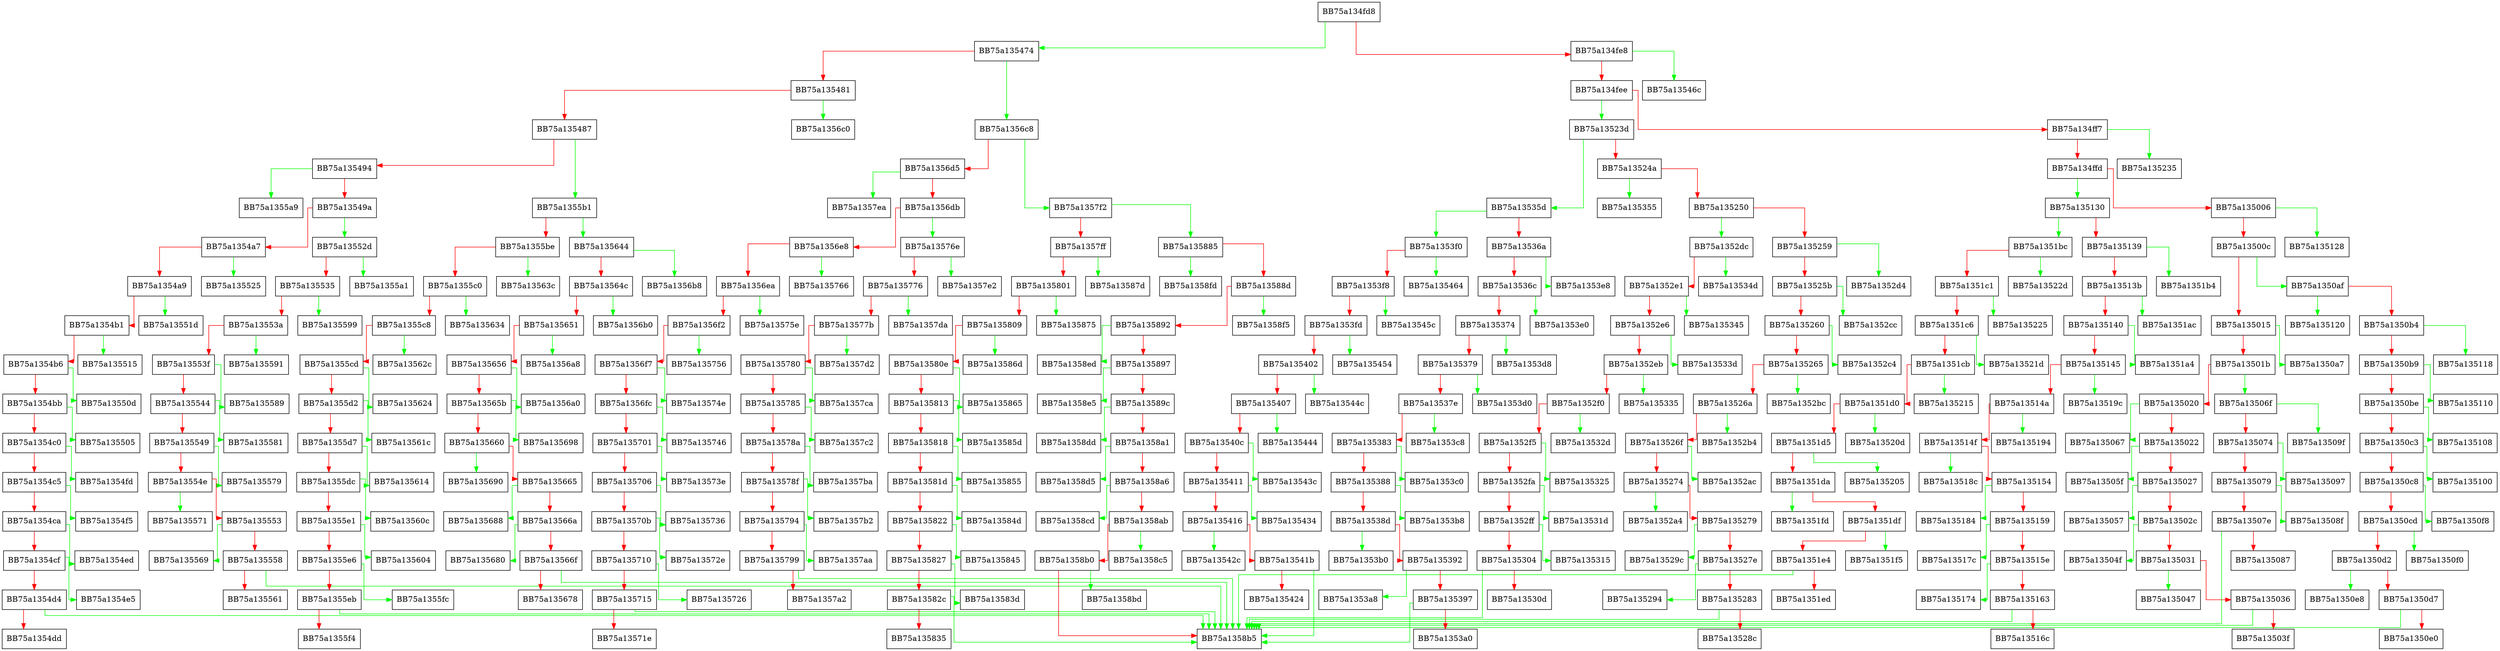 digraph getsigtype {
  node [shape="box"];
  graph [splines=ortho];
  BB75a134fd8 -> BB75a135474 [color="green"];
  BB75a134fd8 -> BB75a134fe8 [color="red"];
  BB75a134fe8 -> BB75a13546c [color="green"];
  BB75a134fe8 -> BB75a134fee [color="red"];
  BB75a134fee -> BB75a13523d [color="green"];
  BB75a134fee -> BB75a134ff7 [color="red"];
  BB75a134ff7 -> BB75a135235 [color="green"];
  BB75a134ff7 -> BB75a134ffd [color="red"];
  BB75a134ffd -> BB75a135130 [color="green"];
  BB75a134ffd -> BB75a135006 [color="red"];
  BB75a135006 -> BB75a135128 [color="green"];
  BB75a135006 -> BB75a13500c [color="red"];
  BB75a13500c -> BB75a1350af [color="green"];
  BB75a13500c -> BB75a135015 [color="red"];
  BB75a135015 -> BB75a1350a7 [color="green"];
  BB75a135015 -> BB75a13501b [color="red"];
  BB75a13501b -> BB75a13506f [color="green"];
  BB75a13501b -> BB75a135020 [color="red"];
  BB75a135020 -> BB75a135067 [color="green"];
  BB75a135020 -> BB75a135022 [color="red"];
  BB75a135022 -> BB75a13505f [color="green"];
  BB75a135022 -> BB75a135027 [color="red"];
  BB75a135027 -> BB75a135057 [color="green"];
  BB75a135027 -> BB75a13502c [color="red"];
  BB75a13502c -> BB75a13504f [color="green"];
  BB75a13502c -> BB75a135031 [color="red"];
  BB75a135031 -> BB75a135047 [color="green"];
  BB75a135031 -> BB75a135036 [color="red"];
  BB75a135036 -> BB75a1358b5 [color="green"];
  BB75a135036 -> BB75a13503f [color="red"];
  BB75a13506f -> BB75a13509f [color="green"];
  BB75a13506f -> BB75a135074 [color="red"];
  BB75a135074 -> BB75a135097 [color="green"];
  BB75a135074 -> BB75a135079 [color="red"];
  BB75a135079 -> BB75a13508f [color="green"];
  BB75a135079 -> BB75a13507e [color="red"];
  BB75a13507e -> BB75a1358b5 [color="green"];
  BB75a13507e -> BB75a135087 [color="red"];
  BB75a1350af -> BB75a135120 [color="green"];
  BB75a1350af -> BB75a1350b4 [color="red"];
  BB75a1350b4 -> BB75a135118 [color="green"];
  BB75a1350b4 -> BB75a1350b9 [color="red"];
  BB75a1350b9 -> BB75a135110 [color="green"];
  BB75a1350b9 -> BB75a1350be [color="red"];
  BB75a1350be -> BB75a135108 [color="green"];
  BB75a1350be -> BB75a1350c3 [color="red"];
  BB75a1350c3 -> BB75a135100 [color="green"];
  BB75a1350c3 -> BB75a1350c8 [color="red"];
  BB75a1350c8 -> BB75a1350f8 [color="green"];
  BB75a1350c8 -> BB75a1350cd [color="red"];
  BB75a1350cd -> BB75a1350f0 [color="green"];
  BB75a1350cd -> BB75a1350d2 [color="red"];
  BB75a1350d2 -> BB75a1350e8 [color="green"];
  BB75a1350d2 -> BB75a1350d7 [color="red"];
  BB75a1350d7 -> BB75a1358b5 [color="green"];
  BB75a1350d7 -> BB75a1350e0 [color="red"];
  BB75a135130 -> BB75a1351bc [color="green"];
  BB75a135130 -> BB75a135139 [color="red"];
  BB75a135139 -> BB75a1351b4 [color="green"];
  BB75a135139 -> BB75a13513b [color="red"];
  BB75a13513b -> BB75a1351ac [color="green"];
  BB75a13513b -> BB75a135140 [color="red"];
  BB75a135140 -> BB75a1351a4 [color="green"];
  BB75a135140 -> BB75a135145 [color="red"];
  BB75a135145 -> BB75a13519c [color="green"];
  BB75a135145 -> BB75a13514a [color="red"];
  BB75a13514a -> BB75a135194 [color="green"];
  BB75a13514a -> BB75a13514f [color="red"];
  BB75a13514f -> BB75a13518c [color="green"];
  BB75a13514f -> BB75a135154 [color="red"];
  BB75a135154 -> BB75a135184 [color="green"];
  BB75a135154 -> BB75a135159 [color="red"];
  BB75a135159 -> BB75a13517c [color="green"];
  BB75a135159 -> BB75a13515e [color="red"];
  BB75a13515e -> BB75a135174 [color="green"];
  BB75a13515e -> BB75a135163 [color="red"];
  BB75a135163 -> BB75a1358b5 [color="green"];
  BB75a135163 -> BB75a13516c [color="red"];
  BB75a1351bc -> BB75a13522d [color="green"];
  BB75a1351bc -> BB75a1351c1 [color="red"];
  BB75a1351c1 -> BB75a135225 [color="green"];
  BB75a1351c1 -> BB75a1351c6 [color="red"];
  BB75a1351c6 -> BB75a13521d [color="green"];
  BB75a1351c6 -> BB75a1351cb [color="red"];
  BB75a1351cb -> BB75a135215 [color="green"];
  BB75a1351cb -> BB75a1351d0 [color="red"];
  BB75a1351d0 -> BB75a13520d [color="green"];
  BB75a1351d0 -> BB75a1351d5 [color="red"];
  BB75a1351d5 -> BB75a135205 [color="green"];
  BB75a1351d5 -> BB75a1351da [color="red"];
  BB75a1351da -> BB75a1351fd [color="green"];
  BB75a1351da -> BB75a1351df [color="red"];
  BB75a1351df -> BB75a1351f5 [color="green"];
  BB75a1351df -> BB75a1351e4 [color="red"];
  BB75a1351e4 -> BB75a1358b5 [color="green"];
  BB75a1351e4 -> BB75a1351ed [color="red"];
  BB75a13523d -> BB75a13535d [color="green"];
  BB75a13523d -> BB75a13524a [color="red"];
  BB75a13524a -> BB75a135355 [color="green"];
  BB75a13524a -> BB75a135250 [color="red"];
  BB75a135250 -> BB75a1352dc [color="green"];
  BB75a135250 -> BB75a135259 [color="red"];
  BB75a135259 -> BB75a1352d4 [color="green"];
  BB75a135259 -> BB75a13525b [color="red"];
  BB75a13525b -> BB75a1352cc [color="green"];
  BB75a13525b -> BB75a135260 [color="red"];
  BB75a135260 -> BB75a1352c4 [color="green"];
  BB75a135260 -> BB75a135265 [color="red"];
  BB75a135265 -> BB75a1352bc [color="green"];
  BB75a135265 -> BB75a13526a [color="red"];
  BB75a13526a -> BB75a1352b4 [color="green"];
  BB75a13526a -> BB75a13526f [color="red"];
  BB75a13526f -> BB75a1352ac [color="green"];
  BB75a13526f -> BB75a135274 [color="red"];
  BB75a135274 -> BB75a1352a4 [color="green"];
  BB75a135274 -> BB75a135279 [color="red"];
  BB75a135279 -> BB75a13529c [color="green"];
  BB75a135279 -> BB75a13527e [color="red"];
  BB75a13527e -> BB75a135294 [color="green"];
  BB75a13527e -> BB75a135283 [color="red"];
  BB75a135283 -> BB75a1358b5 [color="green"];
  BB75a135283 -> BB75a13528c [color="red"];
  BB75a1352dc -> BB75a13534d [color="green"];
  BB75a1352dc -> BB75a1352e1 [color="red"];
  BB75a1352e1 -> BB75a135345 [color="green"];
  BB75a1352e1 -> BB75a1352e6 [color="red"];
  BB75a1352e6 -> BB75a13533d [color="green"];
  BB75a1352e6 -> BB75a1352eb [color="red"];
  BB75a1352eb -> BB75a135335 [color="green"];
  BB75a1352eb -> BB75a1352f0 [color="red"];
  BB75a1352f0 -> BB75a13532d [color="green"];
  BB75a1352f0 -> BB75a1352f5 [color="red"];
  BB75a1352f5 -> BB75a135325 [color="green"];
  BB75a1352f5 -> BB75a1352fa [color="red"];
  BB75a1352fa -> BB75a13531d [color="green"];
  BB75a1352fa -> BB75a1352ff [color="red"];
  BB75a1352ff -> BB75a135315 [color="green"];
  BB75a1352ff -> BB75a135304 [color="red"];
  BB75a135304 -> BB75a1358b5 [color="green"];
  BB75a135304 -> BB75a13530d [color="red"];
  BB75a13535d -> BB75a1353f0 [color="green"];
  BB75a13535d -> BB75a13536a [color="red"];
  BB75a13536a -> BB75a1353e8 [color="green"];
  BB75a13536a -> BB75a13536c [color="red"];
  BB75a13536c -> BB75a1353e0 [color="green"];
  BB75a13536c -> BB75a135374 [color="red"];
  BB75a135374 -> BB75a1353d8 [color="green"];
  BB75a135374 -> BB75a135379 [color="red"];
  BB75a135379 -> BB75a1353d0 [color="green"];
  BB75a135379 -> BB75a13537e [color="red"];
  BB75a13537e -> BB75a1353c8 [color="green"];
  BB75a13537e -> BB75a135383 [color="red"];
  BB75a135383 -> BB75a1353c0 [color="green"];
  BB75a135383 -> BB75a135388 [color="red"];
  BB75a135388 -> BB75a1353b8 [color="green"];
  BB75a135388 -> BB75a13538d [color="red"];
  BB75a13538d -> BB75a1353b0 [color="green"];
  BB75a13538d -> BB75a135392 [color="red"];
  BB75a135392 -> BB75a1353a8 [color="green"];
  BB75a135392 -> BB75a135397 [color="red"];
  BB75a135397 -> BB75a1358b5 [color="green"];
  BB75a135397 -> BB75a1353a0 [color="red"];
  BB75a1353f0 -> BB75a135464 [color="green"];
  BB75a1353f0 -> BB75a1353f8 [color="red"];
  BB75a1353f8 -> BB75a13545c [color="green"];
  BB75a1353f8 -> BB75a1353fd [color="red"];
  BB75a1353fd -> BB75a135454 [color="green"];
  BB75a1353fd -> BB75a135402 [color="red"];
  BB75a135402 -> BB75a13544c [color="green"];
  BB75a135402 -> BB75a135407 [color="red"];
  BB75a135407 -> BB75a135444 [color="green"];
  BB75a135407 -> BB75a13540c [color="red"];
  BB75a13540c -> BB75a13543c [color="green"];
  BB75a13540c -> BB75a135411 [color="red"];
  BB75a135411 -> BB75a135434 [color="green"];
  BB75a135411 -> BB75a135416 [color="red"];
  BB75a135416 -> BB75a13542c [color="green"];
  BB75a135416 -> BB75a13541b [color="red"];
  BB75a13541b -> BB75a1358b5 [color="green"];
  BB75a13541b -> BB75a135424 [color="red"];
  BB75a135474 -> BB75a1356c8 [color="green"];
  BB75a135474 -> BB75a135481 [color="red"];
  BB75a135481 -> BB75a1356c0 [color="green"];
  BB75a135481 -> BB75a135487 [color="red"];
  BB75a135487 -> BB75a1355b1 [color="green"];
  BB75a135487 -> BB75a135494 [color="red"];
  BB75a135494 -> BB75a1355a9 [color="green"];
  BB75a135494 -> BB75a13549a [color="red"];
  BB75a13549a -> BB75a13552d [color="green"];
  BB75a13549a -> BB75a1354a7 [color="red"];
  BB75a1354a7 -> BB75a135525 [color="green"];
  BB75a1354a7 -> BB75a1354a9 [color="red"];
  BB75a1354a9 -> BB75a13551d [color="green"];
  BB75a1354a9 -> BB75a1354b1 [color="red"];
  BB75a1354b1 -> BB75a135515 [color="green"];
  BB75a1354b1 -> BB75a1354b6 [color="red"];
  BB75a1354b6 -> BB75a13550d [color="green"];
  BB75a1354b6 -> BB75a1354bb [color="red"];
  BB75a1354bb -> BB75a135505 [color="green"];
  BB75a1354bb -> BB75a1354c0 [color="red"];
  BB75a1354c0 -> BB75a1354fd [color="green"];
  BB75a1354c0 -> BB75a1354c5 [color="red"];
  BB75a1354c5 -> BB75a1354f5 [color="green"];
  BB75a1354c5 -> BB75a1354ca [color="red"];
  BB75a1354ca -> BB75a1354ed [color="green"];
  BB75a1354ca -> BB75a1354cf [color="red"];
  BB75a1354cf -> BB75a1354e5 [color="green"];
  BB75a1354cf -> BB75a1354d4 [color="red"];
  BB75a1354d4 -> BB75a1358b5 [color="green"];
  BB75a1354d4 -> BB75a1354dd [color="red"];
  BB75a13552d -> BB75a1355a1 [color="green"];
  BB75a13552d -> BB75a135535 [color="red"];
  BB75a135535 -> BB75a135599 [color="green"];
  BB75a135535 -> BB75a13553a [color="red"];
  BB75a13553a -> BB75a135591 [color="green"];
  BB75a13553a -> BB75a13553f [color="red"];
  BB75a13553f -> BB75a135589 [color="green"];
  BB75a13553f -> BB75a135544 [color="red"];
  BB75a135544 -> BB75a135581 [color="green"];
  BB75a135544 -> BB75a135549 [color="red"];
  BB75a135549 -> BB75a135579 [color="green"];
  BB75a135549 -> BB75a13554e [color="red"];
  BB75a13554e -> BB75a135571 [color="green"];
  BB75a13554e -> BB75a135553 [color="red"];
  BB75a135553 -> BB75a135569 [color="green"];
  BB75a135553 -> BB75a135558 [color="red"];
  BB75a135558 -> BB75a1358b5 [color="green"];
  BB75a135558 -> BB75a135561 [color="red"];
  BB75a1355b1 -> BB75a135644 [color="green"];
  BB75a1355b1 -> BB75a1355be [color="red"];
  BB75a1355be -> BB75a13563c [color="green"];
  BB75a1355be -> BB75a1355c0 [color="red"];
  BB75a1355c0 -> BB75a135634 [color="green"];
  BB75a1355c0 -> BB75a1355c8 [color="red"];
  BB75a1355c8 -> BB75a13562c [color="green"];
  BB75a1355c8 -> BB75a1355cd [color="red"];
  BB75a1355cd -> BB75a135624 [color="green"];
  BB75a1355cd -> BB75a1355d2 [color="red"];
  BB75a1355d2 -> BB75a13561c [color="green"];
  BB75a1355d2 -> BB75a1355d7 [color="red"];
  BB75a1355d7 -> BB75a135614 [color="green"];
  BB75a1355d7 -> BB75a1355dc [color="red"];
  BB75a1355dc -> BB75a13560c [color="green"];
  BB75a1355dc -> BB75a1355e1 [color="red"];
  BB75a1355e1 -> BB75a135604 [color="green"];
  BB75a1355e1 -> BB75a1355e6 [color="red"];
  BB75a1355e6 -> BB75a1355fc [color="green"];
  BB75a1355e6 -> BB75a1355eb [color="red"];
  BB75a1355eb -> BB75a1358b5 [color="green"];
  BB75a1355eb -> BB75a1355f4 [color="red"];
  BB75a135644 -> BB75a1356b8 [color="green"];
  BB75a135644 -> BB75a13564c [color="red"];
  BB75a13564c -> BB75a1356b0 [color="green"];
  BB75a13564c -> BB75a135651 [color="red"];
  BB75a135651 -> BB75a1356a8 [color="green"];
  BB75a135651 -> BB75a135656 [color="red"];
  BB75a135656 -> BB75a1356a0 [color="green"];
  BB75a135656 -> BB75a13565b [color="red"];
  BB75a13565b -> BB75a135698 [color="green"];
  BB75a13565b -> BB75a135660 [color="red"];
  BB75a135660 -> BB75a135690 [color="green"];
  BB75a135660 -> BB75a135665 [color="red"];
  BB75a135665 -> BB75a135688 [color="green"];
  BB75a135665 -> BB75a13566a [color="red"];
  BB75a13566a -> BB75a135680 [color="green"];
  BB75a13566a -> BB75a13566f [color="red"];
  BB75a13566f -> BB75a1358b5 [color="green"];
  BB75a13566f -> BB75a135678 [color="red"];
  BB75a1356c8 -> BB75a1357f2 [color="green"];
  BB75a1356c8 -> BB75a1356d5 [color="red"];
  BB75a1356d5 -> BB75a1357ea [color="green"];
  BB75a1356d5 -> BB75a1356db [color="red"];
  BB75a1356db -> BB75a13576e [color="green"];
  BB75a1356db -> BB75a1356e8 [color="red"];
  BB75a1356e8 -> BB75a135766 [color="green"];
  BB75a1356e8 -> BB75a1356ea [color="red"];
  BB75a1356ea -> BB75a13575e [color="green"];
  BB75a1356ea -> BB75a1356f2 [color="red"];
  BB75a1356f2 -> BB75a135756 [color="green"];
  BB75a1356f2 -> BB75a1356f7 [color="red"];
  BB75a1356f7 -> BB75a13574e [color="green"];
  BB75a1356f7 -> BB75a1356fc [color="red"];
  BB75a1356fc -> BB75a135746 [color="green"];
  BB75a1356fc -> BB75a135701 [color="red"];
  BB75a135701 -> BB75a13573e [color="green"];
  BB75a135701 -> BB75a135706 [color="red"];
  BB75a135706 -> BB75a135736 [color="green"];
  BB75a135706 -> BB75a13570b [color="red"];
  BB75a13570b -> BB75a13572e [color="green"];
  BB75a13570b -> BB75a135710 [color="red"];
  BB75a135710 -> BB75a135726 [color="green"];
  BB75a135710 -> BB75a135715 [color="red"];
  BB75a135715 -> BB75a1358b5 [color="green"];
  BB75a135715 -> BB75a13571e [color="red"];
  BB75a13576e -> BB75a1357e2 [color="green"];
  BB75a13576e -> BB75a135776 [color="red"];
  BB75a135776 -> BB75a1357da [color="green"];
  BB75a135776 -> BB75a13577b [color="red"];
  BB75a13577b -> BB75a1357d2 [color="green"];
  BB75a13577b -> BB75a135780 [color="red"];
  BB75a135780 -> BB75a1357ca [color="green"];
  BB75a135780 -> BB75a135785 [color="red"];
  BB75a135785 -> BB75a1357c2 [color="green"];
  BB75a135785 -> BB75a13578a [color="red"];
  BB75a13578a -> BB75a1357ba [color="green"];
  BB75a13578a -> BB75a13578f [color="red"];
  BB75a13578f -> BB75a1357b2 [color="green"];
  BB75a13578f -> BB75a135794 [color="red"];
  BB75a135794 -> BB75a1357aa [color="green"];
  BB75a135794 -> BB75a135799 [color="red"];
  BB75a135799 -> BB75a1358b5 [color="green"];
  BB75a135799 -> BB75a1357a2 [color="red"];
  BB75a1357f2 -> BB75a135885 [color="green"];
  BB75a1357f2 -> BB75a1357ff [color="red"];
  BB75a1357ff -> BB75a13587d [color="green"];
  BB75a1357ff -> BB75a135801 [color="red"];
  BB75a135801 -> BB75a135875 [color="green"];
  BB75a135801 -> BB75a135809 [color="red"];
  BB75a135809 -> BB75a13586d [color="green"];
  BB75a135809 -> BB75a13580e [color="red"];
  BB75a13580e -> BB75a135865 [color="green"];
  BB75a13580e -> BB75a135813 [color="red"];
  BB75a135813 -> BB75a13585d [color="green"];
  BB75a135813 -> BB75a135818 [color="red"];
  BB75a135818 -> BB75a135855 [color="green"];
  BB75a135818 -> BB75a13581d [color="red"];
  BB75a13581d -> BB75a13584d [color="green"];
  BB75a13581d -> BB75a135822 [color="red"];
  BB75a135822 -> BB75a135845 [color="green"];
  BB75a135822 -> BB75a135827 [color="red"];
  BB75a135827 -> BB75a13583d [color="green"];
  BB75a135827 -> BB75a13582c [color="red"];
  BB75a13582c -> BB75a1358b5 [color="green"];
  BB75a13582c -> BB75a135835 [color="red"];
  BB75a135885 -> BB75a1358fd [color="green"];
  BB75a135885 -> BB75a13588d [color="red"];
  BB75a13588d -> BB75a1358f5 [color="green"];
  BB75a13588d -> BB75a135892 [color="red"];
  BB75a135892 -> BB75a1358ed [color="green"];
  BB75a135892 -> BB75a135897 [color="red"];
  BB75a135897 -> BB75a1358e5 [color="green"];
  BB75a135897 -> BB75a13589c [color="red"];
  BB75a13589c -> BB75a1358dd [color="green"];
  BB75a13589c -> BB75a1358a1 [color="red"];
  BB75a1358a1 -> BB75a1358d5 [color="green"];
  BB75a1358a1 -> BB75a1358a6 [color="red"];
  BB75a1358a6 -> BB75a1358cd [color="green"];
  BB75a1358a6 -> BB75a1358ab [color="red"];
  BB75a1358ab -> BB75a1358c5 [color="green"];
  BB75a1358ab -> BB75a1358b0 [color="red"];
  BB75a1358b0 -> BB75a1358bd [color="green"];
  BB75a1358b0 -> BB75a1358b5 [color="red"];
}